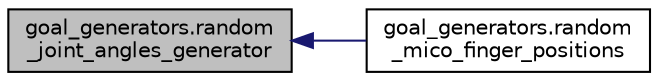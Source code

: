 digraph "goal_generators.random_joint_angles_generator"
{
  edge [fontname="Helvetica",fontsize="10",labelfontname="Helvetica",labelfontsize="10"];
  node [fontname="Helvetica",fontsize="10",shape=record];
  rankdir="LR";
  Node1 [label="goal_generators.random\l_joint_angles_generator",height=0.2,width=0.4,color="black", fillcolor="grey75", style="filled", fontcolor="black"];
  Node1 -> Node2 [dir="back",color="midnightblue",fontsize="10",style="solid"];
  Node2 [label="goal_generators.random\l_mico_finger_positions",height=0.2,width=0.4,color="black", fillcolor="white", style="filled",URL="$namespacegoal__generators.html#a092d3fe84232b5b0ead199e6d5a822eb"];
}

